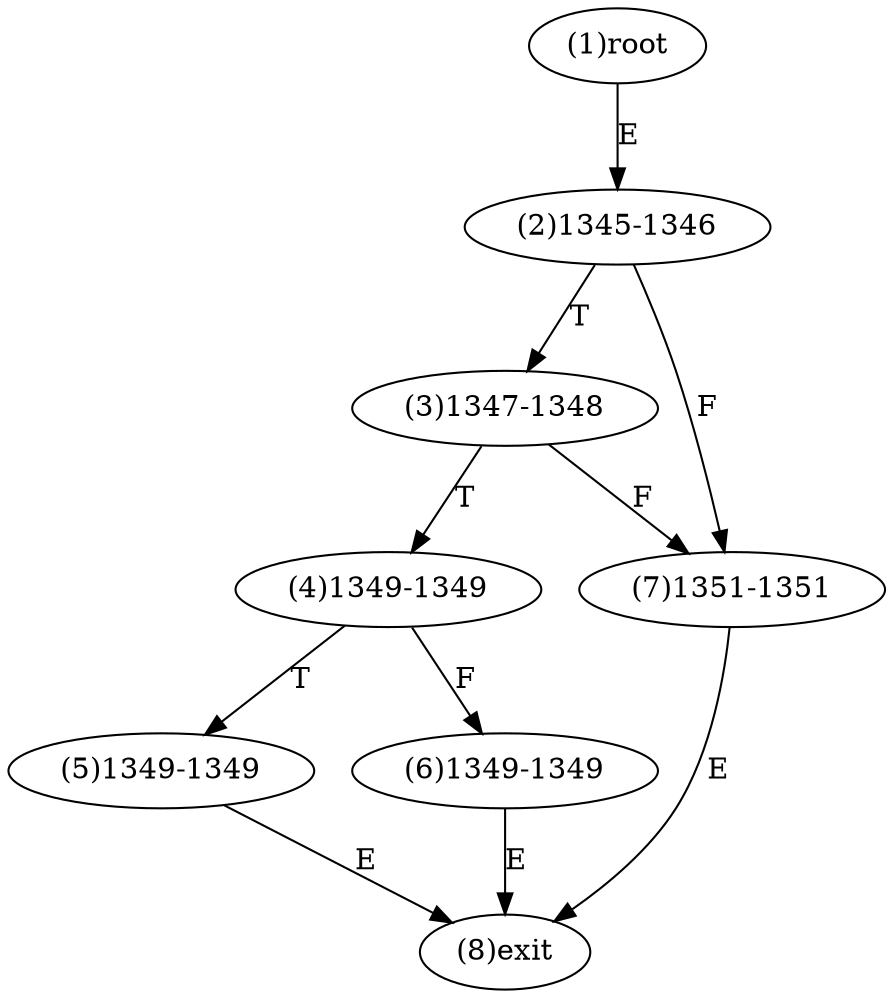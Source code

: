 digraph "" { 
1[ label="(1)root"];
2[ label="(2)1345-1346"];
3[ label="(3)1347-1348"];
4[ label="(4)1349-1349"];
5[ label="(5)1349-1349"];
6[ label="(6)1349-1349"];
7[ label="(7)1351-1351"];
8[ label="(8)exit"];
1->2[ label="E"];
2->7[ label="F"];
2->3[ label="T"];
3->7[ label="F"];
3->4[ label="T"];
4->6[ label="F"];
4->5[ label="T"];
5->8[ label="E"];
6->8[ label="E"];
7->8[ label="E"];
}